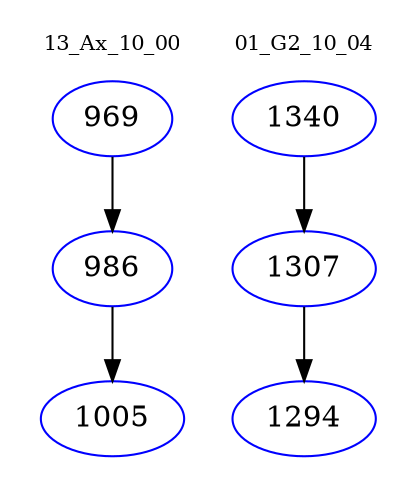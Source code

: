 digraph{
subgraph cluster_0 {
color = white
label = "13_Ax_10_00";
fontsize=10;
T0_969 [label="969", color="blue"]
T0_969 -> T0_986 [color="black"]
T0_986 [label="986", color="blue"]
T0_986 -> T0_1005 [color="black"]
T0_1005 [label="1005", color="blue"]
}
subgraph cluster_1 {
color = white
label = "01_G2_10_04";
fontsize=10;
T1_1340 [label="1340", color="blue"]
T1_1340 -> T1_1307 [color="black"]
T1_1307 [label="1307", color="blue"]
T1_1307 -> T1_1294 [color="black"]
T1_1294 [label="1294", color="blue"]
}
}
